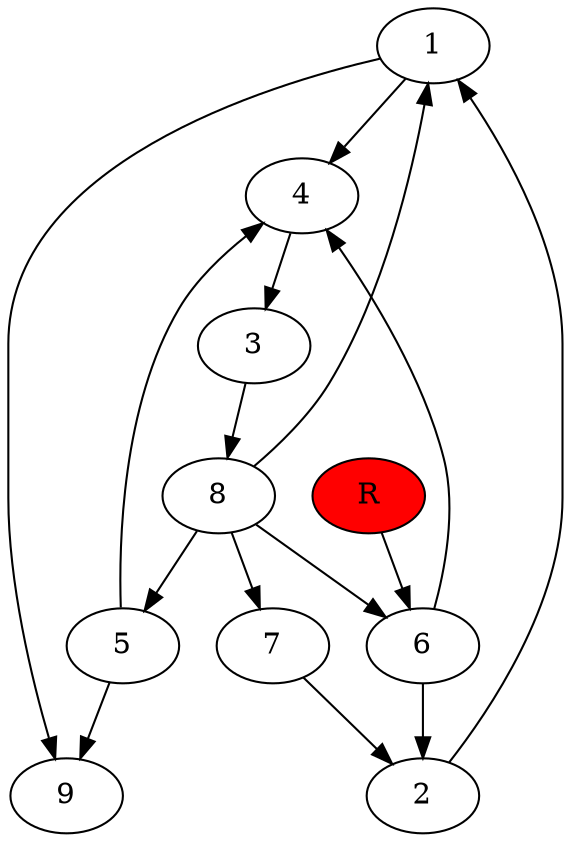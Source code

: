 digraph prb1255 {
	1
	2
	3
	4
	5
	6
	7
	8
	R [fillcolor="#ff0000" style=filled]
	1 -> 4
	1 -> 9
	2 -> 1
	3 -> 8
	4 -> 3
	5 -> 4
	5 -> 9
	6 -> 2
	6 -> 4
	7 -> 2
	8 -> 1
	8 -> 5
	8 -> 6
	8 -> 7
	R -> 6
}
